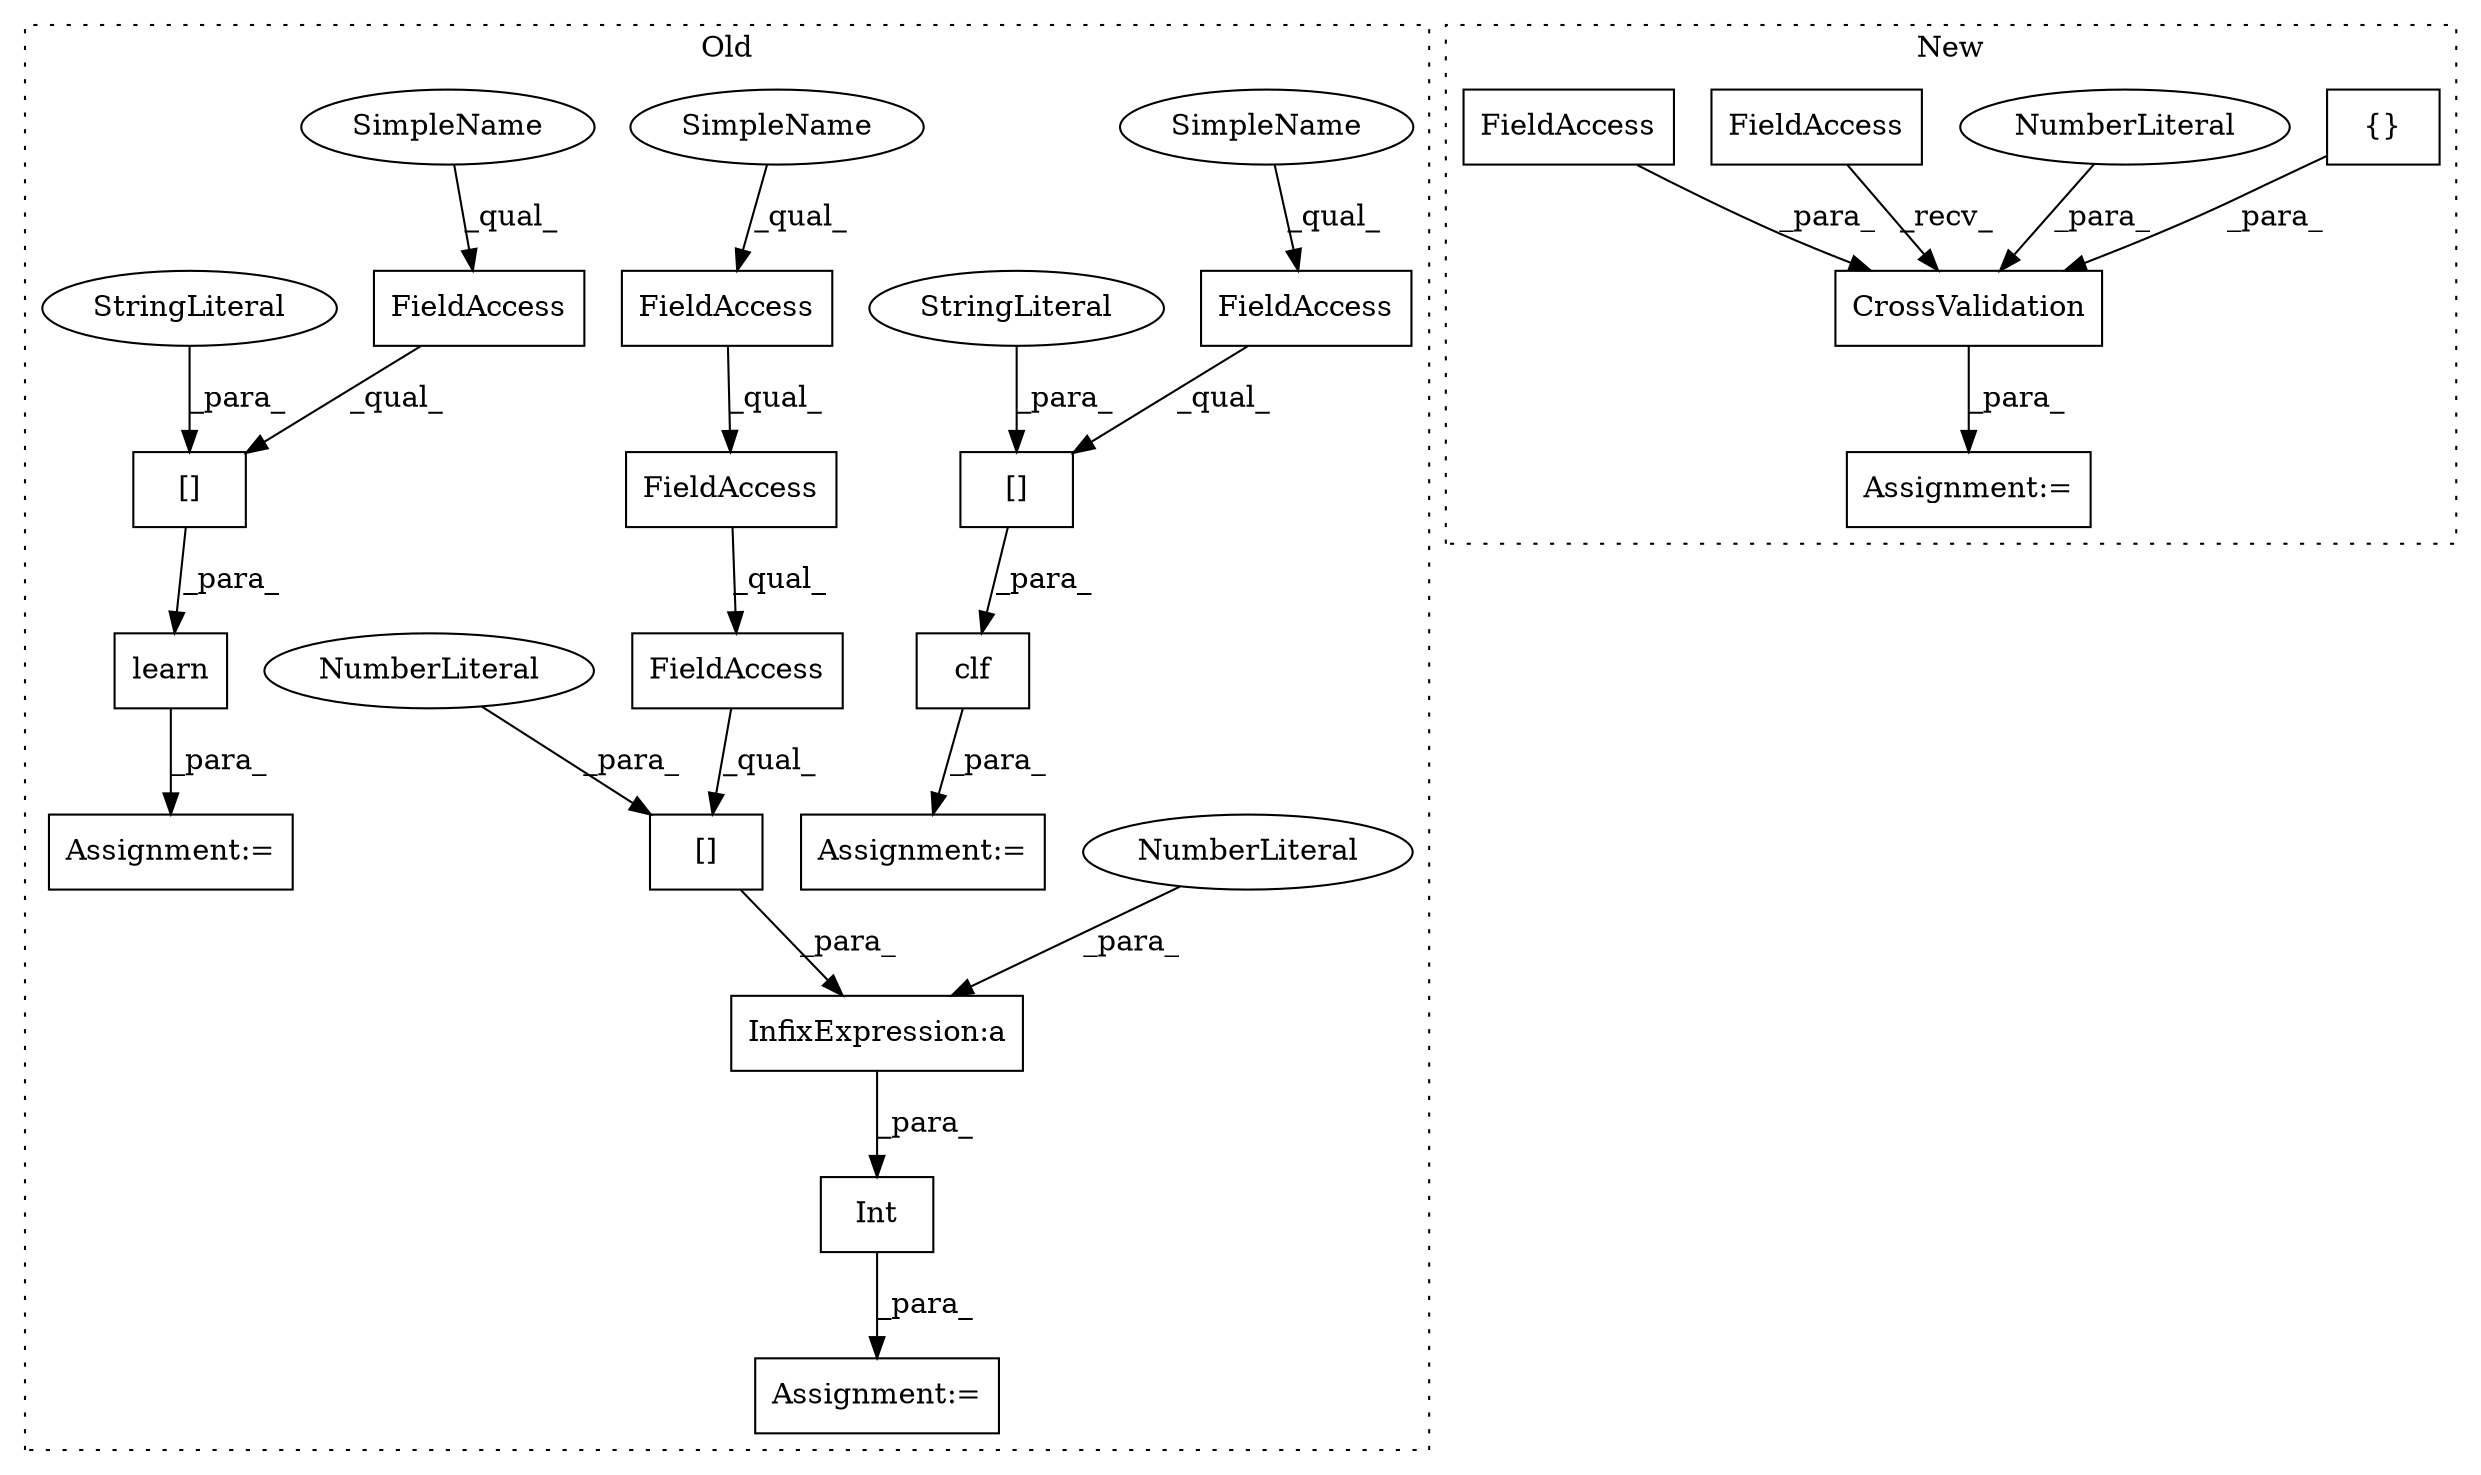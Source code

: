 digraph G {
subgraph cluster0 {
1 [label="learn" a="32" s="1473,1507" l="6,1" shape="box"];
6 [label="Assignment:=" a="7" s="1472" l="1" shape="box"];
8 [label="[]" a="2" s="1479,1506" l="10,1" shape="box"];
10 [label="FieldAccess" a="22" s="1479" l="9" shape="box"];
11 [label="FieldAccess" a="22" s="1520" l="9" shape="box"];
12 [label="[]" a="2" s="1520,1547" l="10,1" shape="box"];
13 [label="FieldAccess" a="22" s="1412" l="9" shape="box"];
14 [label="FieldAccess" a="22" s="1412" l="11" shape="box"];
15 [label="FieldAccess" a="22" s="1412" l="17" shape="box"];
16 [label="[]" a="2" s="1412,1431" l="18,1" shape="box"];
17 [label="InfixExpression:a" a="27" s="1409" l="3" shape="box"];
18 [label="NumberLiteral" a="34" s="1430" l="1" shape="ellipse"];
19 [label="NumberLiteral" a="34" s="1406" l="3" shape="ellipse"];
20 [label="clf" a="32" s="1516,1548" l="4,1" shape="box"];
21 [label="StringLiteral" a="45" s="1530" l="17" shape="ellipse"];
22 [label="StringLiteral" a="45" s="1489" l="17" shape="ellipse"];
23 [label="Assignment:=" a="7" s="1515" l="1" shape="box"];
24 [label="Assignment:=" a="7" s="1401" l="1" shape="box"];
25 [label="Int" a="32" s="1402,1432" l="4,1" shape="box"];
26 [label="SimpleName" a="42" s="1479" l="4" shape="ellipse"];
27 [label="SimpleName" a="42" s="1520" l="4" shape="ellipse"];
28 [label="SimpleName" a="42" s="1412" l="4" shape="ellipse"];
label = "Old";
style="dotted";
}
subgraph cluster1 {
2 [label="CrossValidation" a="32" s="1256,1300" l="16,1" shape="box"];
3 [label="{}" a="4" s="1291,1297" l="1,1" shape="box"];
4 [label="NumberLiteral" a="34" s="1299" l="1" shape="ellipse"];
5 [label="Assignment:=" a="7" s="1237" l="1" shape="box"];
7 [label="FieldAccess" a="22" s="1238" l="17" shape="box"];
9 [label="FieldAccess" a="22" s="1272" l="9" shape="box"];
label = "New";
style="dotted";
}
1 -> 6 [label="_para_"];
2 -> 5 [label="_para_"];
3 -> 2 [label="_para_"];
4 -> 2 [label="_para_"];
7 -> 2 [label="_recv_"];
8 -> 1 [label="_para_"];
9 -> 2 [label="_para_"];
10 -> 8 [label="_qual_"];
11 -> 12 [label="_qual_"];
12 -> 20 [label="_para_"];
13 -> 14 [label="_qual_"];
14 -> 15 [label="_qual_"];
15 -> 16 [label="_qual_"];
16 -> 17 [label="_para_"];
17 -> 25 [label="_para_"];
18 -> 16 [label="_para_"];
19 -> 17 [label="_para_"];
20 -> 23 [label="_para_"];
21 -> 12 [label="_para_"];
22 -> 8 [label="_para_"];
25 -> 24 [label="_para_"];
26 -> 10 [label="_qual_"];
27 -> 11 [label="_qual_"];
28 -> 13 [label="_qual_"];
}